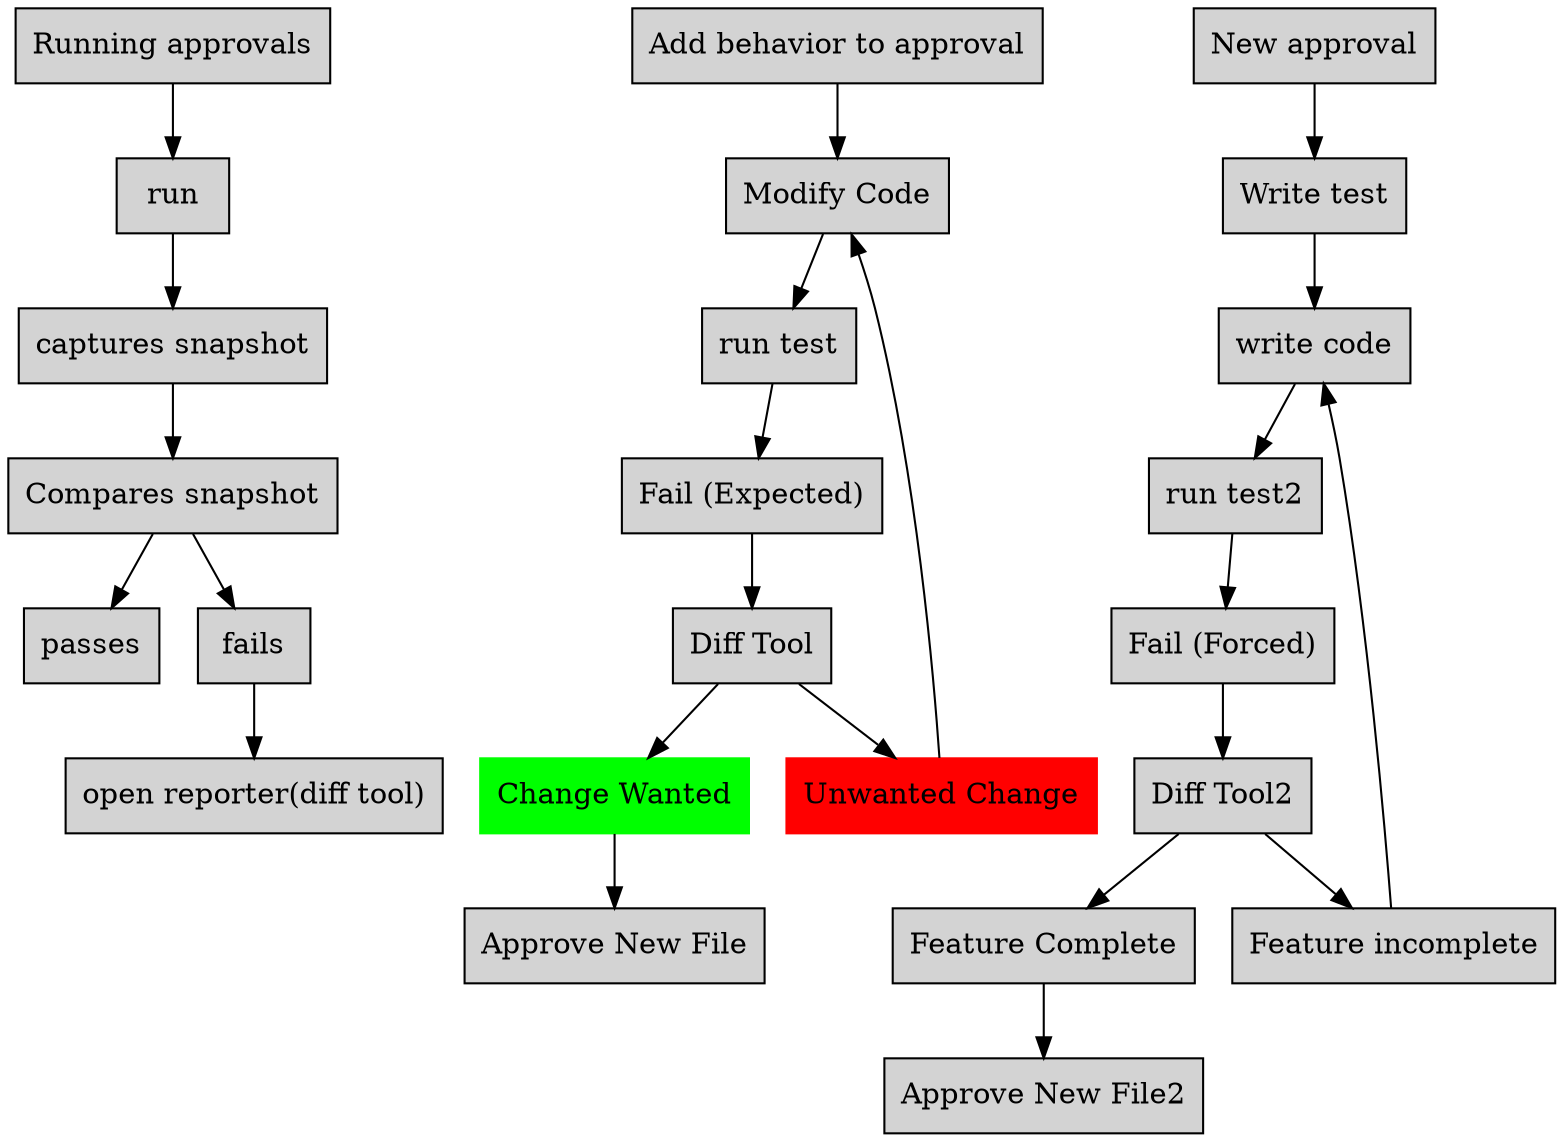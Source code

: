 digraph G { node [style=filled, shape=rect]

"Running approvals" -> run -> "captures snapshot" -> "Compares snapshot" -> {passes, "fails"}
"fails" -> "open reporter(diff tool)"
"Add behavior to approval" -> "Modify Code" -> "run test" -> "Fail (Expected)"  -> "Diff Tool" -> {"Change Wanted", "Unwanted Change"}
"New approval" -> "Write test" -> "write code" -> "run test2" -> "Fail (Forced)"  -> "Diff Tool2" -> {"Feature Complete", "Feature incomplete"}
"Feature incomplete" -> "write code"
"Feature Complete" -> "Approve New File2"
"Unwanted Change" -> "Modify Code"
"Change Wanted" -> "Approve New File"

"Change Wanted" [color=green]

"Unwanted Change" [color=red]
}